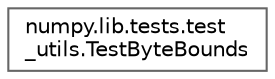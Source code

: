 digraph "Graphical Class Hierarchy"
{
 // LATEX_PDF_SIZE
  bgcolor="transparent";
  edge [fontname=Helvetica,fontsize=10,labelfontname=Helvetica,labelfontsize=10];
  node [fontname=Helvetica,fontsize=10,shape=box,height=0.2,width=0.4];
  rankdir="LR";
  Node0 [id="Node000000",label="numpy.lib.tests.test\l_utils.TestByteBounds",height=0.2,width=0.4,color="grey40", fillcolor="white", style="filled",URL="$dd/d86/classnumpy_1_1lib_1_1tests_1_1test__utils_1_1TestByteBounds.html",tooltip=" "];
}
